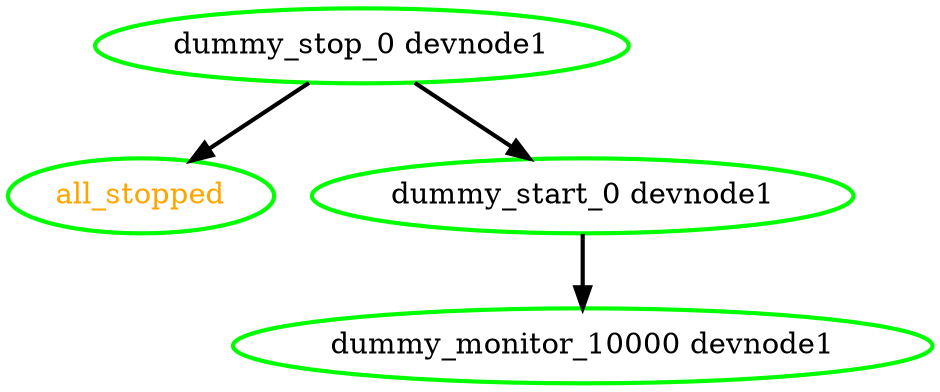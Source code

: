 digraph "g" {
"all_stopped" [ style=bold color="green" fontcolor="orange"  ]
"dummy_monitor_10000 devnode1" [ style=bold color="green" fontcolor="black"  ]
"dummy_start_0 devnode1" -> "dummy_monitor_10000 devnode1" [ style = bold]
"dummy_start_0 devnode1" [ style=bold color="green" fontcolor="black"  ]
"dummy_stop_0 devnode1" -> "all_stopped" [ style = bold]
"dummy_stop_0 devnode1" -> "dummy_start_0 devnode1" [ style = bold]
"dummy_stop_0 devnode1" [ style=bold color="green" fontcolor="black"  ]
}
